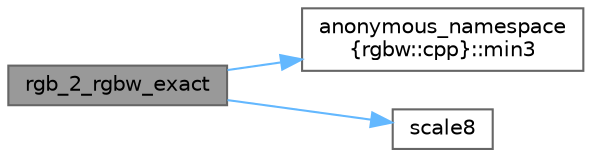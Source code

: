 digraph "rgb_2_rgbw_exact"
{
 // LATEX_PDF_SIZE
  bgcolor="transparent";
  edge [fontname=Helvetica,fontsize=10,labelfontname=Helvetica,labelfontsize=10];
  node [fontname=Helvetica,fontsize=10,shape=box,height=0.2,width=0.4];
  rankdir="LR";
  Node1 [id="Node000001",label="rgb_2_rgbw_exact",height=0.2,width=0.4,color="gray40", fillcolor="grey60", style="filled", fontcolor="black",tooltip="Converts RGB to RGBW using a color transfer method from saturated color channels to white."];
  Node1 -> Node2 [id="edge1_Node000001_Node000002",color="steelblue1",style="solid",tooltip=" "];
  Node2 [id="Node000002",label="anonymous_namespace\l\{rgbw::cpp\}::min3",height=0.2,width=0.4,color="grey40", fillcolor="white", style="filled",URL="$d5/d9e/namespaceanonymous__namespace_02rgbw_8cpp_03.html#a81ced55db6e7d50e84ce729e6bf3223d",tooltip=" "];
  Node1 -> Node3 [id="edge2_Node000001_Node000003",color="steelblue1",style="solid",tooltip=" "];
  Node3 [id="Node000003",label="scale8",height=0.2,width=0.4,color="grey40", fillcolor="white", style="filled",URL="$d0/da8/group___scaling.html#gad7535ccda9c92470c4e6ee0265585555",tooltip="Scale one byte by a second one, which is treated as the numerator of a fraction whose denominator is ..."];
}
